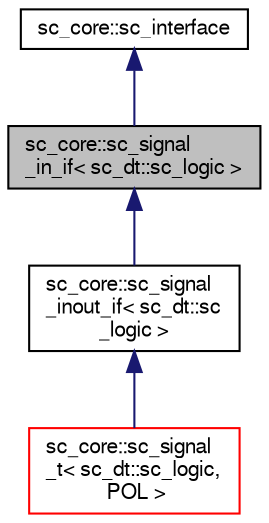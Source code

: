 digraph "sc_core::sc_signal_in_if&lt; sc_dt::sc_logic &gt;"
{
  edge [fontname="FreeSans",fontsize="10",labelfontname="FreeSans",labelfontsize="10"];
  node [fontname="FreeSans",fontsize="10",shape=record];
  Node0 [label="sc_core::sc_signal\l_in_if\< sc_dt::sc_logic \>",height=0.2,width=0.4,color="black", fillcolor="grey75", style="filled", fontcolor="black"];
  Node1 -> Node0 [dir="back",color="midnightblue",fontsize="10",style="solid",fontname="FreeSans"];
  Node1 [label="sc_core::sc_interface",height=0.2,width=0.4,color="black", fillcolor="white", style="filled",URL="$a01196.html"];
  Node0 -> Node2 [dir="back",color="midnightblue",fontsize="10",style="solid",fontname="FreeSans"];
  Node2 [label="sc_core::sc_signal\l_inout_if\< sc_dt::sc\l_logic \>",height=0.2,width=0.4,color="black", fillcolor="white", style="filled",URL="$a01280.html"];
  Node2 -> Node3 [dir="back",color="midnightblue",fontsize="10",style="solid",fontname="FreeSans"];
  Node3 [label="sc_core::sc_signal\l_t\< sc_dt::sc_logic,\l POL \>",height=0.2,width=0.4,color="red", fillcolor="white", style="filled",URL="$a01248.html"];
}
